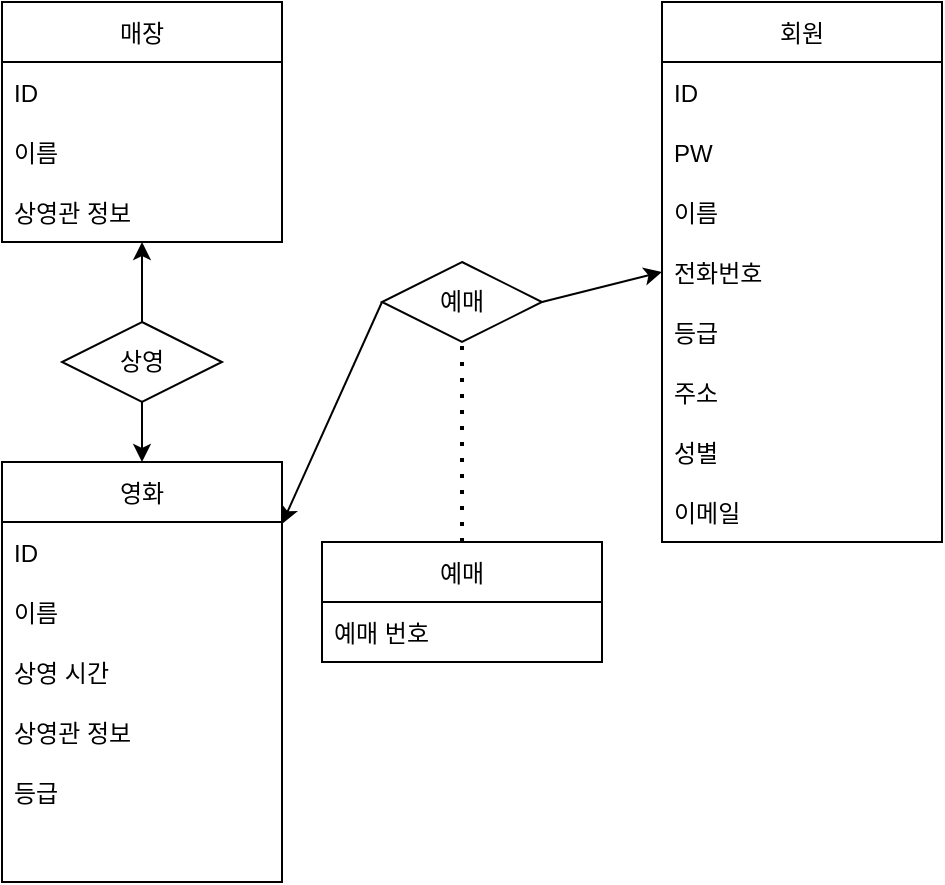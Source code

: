 <mxfile version="15.5.2" type="github">
  <diagram id="C5RBs43oDa-KdzZeNtuy" name="Page-1">
    <mxGraphModel dx="2062" dy="1154" grid="1" gridSize="10" guides="1" tooltips="1" connect="1" arrows="1" fold="1" page="1" pageScale="1" pageWidth="1169" pageHeight="1654" math="0" shadow="0">
      <root>
        <mxCell id="WIyWlLk6GJQsqaUBKTNV-0" />
        <mxCell id="WIyWlLk6GJQsqaUBKTNV-1" parent="WIyWlLk6GJQsqaUBKTNV-0" />
        <mxCell id="eVh-Bh2Psxbf9Z9gG3oA-1" value="회원" style="swimlane;fontStyle=0;childLayout=stackLayout;horizontal=1;startSize=30;horizontalStack=0;resizeParent=1;resizeParentMax=0;resizeLast=0;collapsible=1;marginBottom=0;" parent="WIyWlLk6GJQsqaUBKTNV-1" vertex="1">
          <mxGeometry x="687" y="250" width="140" height="270" as="geometry" />
        </mxCell>
        <mxCell id="eVh-Bh2Psxbf9Z9gG3oA-2" value="ID" style="text;strokeColor=none;fillColor=none;align=left;verticalAlign=middle;spacingLeft=4;spacingRight=4;overflow=hidden;points=[[0,0.5],[1,0.5]];portConstraint=eastwest;rotatable=0;" parent="eVh-Bh2Psxbf9Z9gG3oA-1" vertex="1">
          <mxGeometry y="30" width="140" height="30" as="geometry" />
        </mxCell>
        <mxCell id="eVh-Bh2Psxbf9Z9gG3oA-3" value="PW" style="text;strokeColor=none;fillColor=none;align=left;verticalAlign=middle;spacingLeft=4;spacingRight=4;overflow=hidden;points=[[0,0.5],[1,0.5]];portConstraint=eastwest;rotatable=0;" parent="eVh-Bh2Psxbf9Z9gG3oA-1" vertex="1">
          <mxGeometry y="60" width="140" height="30" as="geometry" />
        </mxCell>
        <mxCell id="eVh-Bh2Psxbf9Z9gG3oA-4" value="이름" style="text;strokeColor=none;fillColor=none;align=left;verticalAlign=middle;spacingLeft=4;spacingRight=4;overflow=hidden;points=[[0,0.5],[1,0.5]];portConstraint=eastwest;rotatable=0;" parent="eVh-Bh2Psxbf9Z9gG3oA-1" vertex="1">
          <mxGeometry y="90" width="140" height="30" as="geometry" />
        </mxCell>
        <mxCell id="eVh-Bh2Psxbf9Z9gG3oA-8" value="전화번호" style="text;strokeColor=none;fillColor=none;align=left;verticalAlign=middle;spacingLeft=4;spacingRight=4;overflow=hidden;points=[[0,0.5],[1,0.5]];portConstraint=eastwest;rotatable=0;" parent="eVh-Bh2Psxbf9Z9gG3oA-1" vertex="1">
          <mxGeometry y="120" width="140" height="30" as="geometry" />
        </mxCell>
        <mxCell id="eVh-Bh2Psxbf9Z9gG3oA-9" value="등급" style="text;strokeColor=none;fillColor=none;align=left;verticalAlign=middle;spacingLeft=4;spacingRight=4;overflow=hidden;points=[[0,0.5],[1,0.5]];portConstraint=eastwest;rotatable=0;" parent="eVh-Bh2Psxbf9Z9gG3oA-1" vertex="1">
          <mxGeometry y="150" width="140" height="30" as="geometry" />
        </mxCell>
        <mxCell id="eVh-Bh2Psxbf9Z9gG3oA-10" value="주소" style="text;strokeColor=none;fillColor=none;align=left;verticalAlign=middle;spacingLeft=4;spacingRight=4;overflow=hidden;points=[[0,0.5],[1,0.5]];portConstraint=eastwest;rotatable=0;" parent="eVh-Bh2Psxbf9Z9gG3oA-1" vertex="1">
          <mxGeometry y="180" width="140" height="30" as="geometry" />
        </mxCell>
        <mxCell id="eVh-Bh2Psxbf9Z9gG3oA-11" value="성별" style="text;strokeColor=none;fillColor=none;align=left;verticalAlign=middle;spacingLeft=4;spacingRight=4;overflow=hidden;points=[[0,0.5],[1,0.5]];portConstraint=eastwest;rotatable=0;" parent="eVh-Bh2Psxbf9Z9gG3oA-1" vertex="1">
          <mxGeometry y="210" width="140" height="30" as="geometry" />
        </mxCell>
        <mxCell id="eVh-Bh2Psxbf9Z9gG3oA-12" value="이메일" style="text;strokeColor=none;fillColor=none;align=left;verticalAlign=middle;spacingLeft=4;spacingRight=4;overflow=hidden;points=[[0,0.5],[1,0.5]];portConstraint=eastwest;rotatable=0;" parent="eVh-Bh2Psxbf9Z9gG3oA-1" vertex="1">
          <mxGeometry y="240" width="140" height="30" as="geometry" />
        </mxCell>
        <mxCell id="eVh-Bh2Psxbf9Z9gG3oA-13" value="매장" style="swimlane;fontStyle=0;childLayout=stackLayout;horizontal=1;startSize=30;horizontalStack=0;resizeParent=1;resizeParentMax=0;resizeLast=0;collapsible=1;marginBottom=0;" parent="WIyWlLk6GJQsqaUBKTNV-1" vertex="1">
          <mxGeometry x="357" y="250" width="140" height="120" as="geometry" />
        </mxCell>
        <mxCell id="eVh-Bh2Psxbf9Z9gG3oA-14" value="ID" style="text;strokeColor=none;fillColor=none;align=left;verticalAlign=middle;spacingLeft=4;spacingRight=4;overflow=hidden;points=[[0,0.5],[1,0.5]];portConstraint=eastwest;rotatable=0;" parent="eVh-Bh2Psxbf9Z9gG3oA-13" vertex="1">
          <mxGeometry y="30" width="140" height="30" as="geometry" />
        </mxCell>
        <mxCell id="eVh-Bh2Psxbf9Z9gG3oA-15" value="이름" style="text;strokeColor=none;fillColor=none;align=left;verticalAlign=middle;spacingLeft=4;spacingRight=4;overflow=hidden;points=[[0,0.5],[1,0.5]];portConstraint=eastwest;rotatable=0;" parent="eVh-Bh2Psxbf9Z9gG3oA-13" vertex="1">
          <mxGeometry y="60" width="140" height="30" as="geometry" />
        </mxCell>
        <mxCell id="eVh-Bh2Psxbf9Z9gG3oA-16" value="상영관 정보" style="text;strokeColor=none;fillColor=none;align=left;verticalAlign=middle;spacingLeft=4;spacingRight=4;overflow=hidden;points=[[0,0.5],[1,0.5]];portConstraint=eastwest;rotatable=0;" parent="eVh-Bh2Psxbf9Z9gG3oA-13" vertex="1">
          <mxGeometry y="90" width="140" height="30" as="geometry" />
        </mxCell>
        <mxCell id="eVh-Bh2Psxbf9Z9gG3oA-17" value="상영" style="rhombus;whiteSpace=wrap;html=1;" parent="WIyWlLk6GJQsqaUBKTNV-1" vertex="1">
          <mxGeometry x="387" y="410" width="80" height="40" as="geometry" />
        </mxCell>
        <mxCell id="eVh-Bh2Psxbf9Z9gG3oA-19" value="" style="endArrow=classic;html=1;rounded=0;" parent="WIyWlLk6GJQsqaUBKTNV-1" source="eVh-Bh2Psxbf9Z9gG3oA-17" edge="1">
          <mxGeometry width="50" height="50" relative="1" as="geometry">
            <mxPoint x="477" y="520" as="sourcePoint" />
            <mxPoint x="427" y="370" as="targetPoint" />
          </mxGeometry>
        </mxCell>
        <mxCell id="eVh-Bh2Psxbf9Z9gG3oA-20" value="영화" style="swimlane;fontStyle=0;childLayout=stackLayout;horizontal=1;startSize=30;horizontalStack=0;resizeParent=1;resizeParentMax=0;resizeLast=0;collapsible=1;marginBottom=0;" parent="WIyWlLk6GJQsqaUBKTNV-1" vertex="1">
          <mxGeometry x="357" y="480" width="140" height="210" as="geometry" />
        </mxCell>
        <mxCell id="eVh-Bh2Psxbf9Z9gG3oA-23" value="ID" style="text;strokeColor=none;fillColor=none;align=left;verticalAlign=middle;spacingLeft=4;spacingRight=4;overflow=hidden;points=[[0,0.5],[1,0.5]];portConstraint=eastwest;rotatable=0;" parent="eVh-Bh2Psxbf9Z9gG3oA-20" vertex="1">
          <mxGeometry y="30" width="140" height="30" as="geometry" />
        </mxCell>
        <mxCell id="H5qAbDO8ogYevprrLdWN-4" value="이름" style="text;strokeColor=none;fillColor=none;align=left;verticalAlign=middle;spacingLeft=4;spacingRight=4;overflow=hidden;points=[[0,0.5],[1,0.5]];portConstraint=eastwest;rotatable=0;" vertex="1" parent="eVh-Bh2Psxbf9Z9gG3oA-20">
          <mxGeometry y="60" width="140" height="30" as="geometry" />
        </mxCell>
        <mxCell id="H5qAbDO8ogYevprrLdWN-3" value="상영 시간" style="text;strokeColor=none;fillColor=none;align=left;verticalAlign=middle;spacingLeft=4;spacingRight=4;overflow=hidden;points=[[0,0.5],[1,0.5]];portConstraint=eastwest;rotatable=0;" vertex="1" parent="eVh-Bh2Psxbf9Z9gG3oA-20">
          <mxGeometry y="90" width="140" height="30" as="geometry" />
        </mxCell>
        <mxCell id="H5qAbDO8ogYevprrLdWN-2" value="상영관 정보" style="text;strokeColor=none;fillColor=none;align=left;verticalAlign=middle;spacingLeft=4;spacingRight=4;overflow=hidden;points=[[0,0.5],[1,0.5]];portConstraint=eastwest;rotatable=0;" vertex="1" parent="eVh-Bh2Psxbf9Z9gG3oA-20">
          <mxGeometry y="120" width="140" height="30" as="geometry" />
        </mxCell>
        <mxCell id="H5qAbDO8ogYevprrLdWN-1" value="등급" style="text;strokeColor=none;fillColor=none;align=left;verticalAlign=middle;spacingLeft=4;spacingRight=4;overflow=hidden;points=[[0,0.5],[1,0.5]];portConstraint=eastwest;rotatable=0;" vertex="1" parent="eVh-Bh2Psxbf9Z9gG3oA-20">
          <mxGeometry y="150" width="140" height="30" as="geometry" />
        </mxCell>
        <mxCell id="H5qAbDO8ogYevprrLdWN-0" style="text;strokeColor=none;fillColor=none;align=left;verticalAlign=middle;spacingLeft=4;spacingRight=4;overflow=hidden;points=[[0,0.5],[1,0.5]];portConstraint=eastwest;rotatable=0;" vertex="1" parent="eVh-Bh2Psxbf9Z9gG3oA-20">
          <mxGeometry y="180" width="140" height="30" as="geometry" />
        </mxCell>
        <mxCell id="eVh-Bh2Psxbf9Z9gG3oA-24" value="" style="endArrow=classic;html=1;rounded=0;exitX=0.5;exitY=1;exitDx=0;exitDy=0;entryX=0.5;entryY=0;entryDx=0;entryDy=0;" parent="WIyWlLk6GJQsqaUBKTNV-1" source="eVh-Bh2Psxbf9Z9gG3oA-17" target="eVh-Bh2Psxbf9Z9gG3oA-20" edge="1">
          <mxGeometry width="50" height="50" relative="1" as="geometry">
            <mxPoint x="477" y="520" as="sourcePoint" />
            <mxPoint x="527" y="470" as="targetPoint" />
          </mxGeometry>
        </mxCell>
        <mxCell id="eVh-Bh2Psxbf9Z9gG3oA-25" value="예매" style="rhombus;whiteSpace=wrap;html=1;" parent="WIyWlLk6GJQsqaUBKTNV-1" vertex="1">
          <mxGeometry x="547" y="380" width="80" height="40" as="geometry" />
        </mxCell>
        <mxCell id="eVh-Bh2Psxbf9Z9gG3oA-26" value="" style="endArrow=classic;html=1;rounded=0;entryX=0;entryY=0.5;entryDx=0;entryDy=0;exitX=1;exitY=0.5;exitDx=0;exitDy=0;" parent="WIyWlLk6GJQsqaUBKTNV-1" source="eVh-Bh2Psxbf9Z9gG3oA-25" target="eVh-Bh2Psxbf9Z9gG3oA-8" edge="1">
          <mxGeometry width="50" height="50" relative="1" as="geometry">
            <mxPoint x="477" y="520" as="sourcePoint" />
            <mxPoint x="527" y="470" as="targetPoint" />
          </mxGeometry>
        </mxCell>
        <mxCell id="eVh-Bh2Psxbf9Z9gG3oA-27" value="" style="endArrow=classic;html=1;rounded=0;exitX=0;exitY=0.5;exitDx=0;exitDy=0;entryX=1;entryY=0.033;entryDx=0;entryDy=0;entryPerimeter=0;" parent="WIyWlLk6GJQsqaUBKTNV-1" source="eVh-Bh2Psxbf9Z9gG3oA-25" target="eVh-Bh2Psxbf9Z9gG3oA-23" edge="1">
          <mxGeometry width="50" height="50" relative="1" as="geometry">
            <mxPoint x="477" y="520" as="sourcePoint" />
            <mxPoint x="500" y="511" as="targetPoint" />
          </mxGeometry>
        </mxCell>
        <mxCell id="eVh-Bh2Psxbf9Z9gG3oA-28" value="예매" style="swimlane;fontStyle=0;childLayout=stackLayout;horizontal=1;startSize=30;horizontalStack=0;resizeParent=1;resizeParentMax=0;resizeLast=0;collapsible=1;marginBottom=0;" parent="WIyWlLk6GJQsqaUBKTNV-1" vertex="1">
          <mxGeometry x="517" y="520" width="140" height="60" as="geometry" />
        </mxCell>
        <mxCell id="eVh-Bh2Psxbf9Z9gG3oA-29" value="예매 번호" style="text;strokeColor=none;fillColor=none;align=left;verticalAlign=middle;spacingLeft=4;spacingRight=4;overflow=hidden;points=[[0,0.5],[1,0.5]];portConstraint=eastwest;rotatable=0;" parent="eVh-Bh2Psxbf9Z9gG3oA-28" vertex="1">
          <mxGeometry y="30" width="140" height="30" as="geometry" />
        </mxCell>
        <mxCell id="eVh-Bh2Psxbf9Z9gG3oA-32" value="" style="endArrow=none;dashed=1;html=1;dashPattern=1 3;strokeWidth=2;rounded=0;entryX=0.5;entryY=1;entryDx=0;entryDy=0;exitX=0.5;exitY=0;exitDx=0;exitDy=0;" parent="WIyWlLk6GJQsqaUBKTNV-1" source="eVh-Bh2Psxbf9Z9gG3oA-28" target="eVh-Bh2Psxbf9Z9gG3oA-25" edge="1">
          <mxGeometry width="50" height="50" relative="1" as="geometry">
            <mxPoint x="477" y="520" as="sourcePoint" />
            <mxPoint x="527" y="470" as="targetPoint" />
          </mxGeometry>
        </mxCell>
      </root>
    </mxGraphModel>
  </diagram>
</mxfile>
